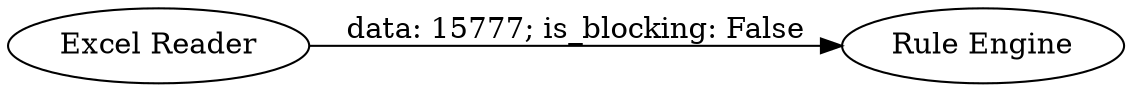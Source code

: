 digraph {
	"5607600894737951135_1" [label="Excel Reader"]
	"5607600894737951135_2" [label="Rule Engine"]
	"5607600894737951135_1" -> "5607600894737951135_2" [label="data: 15777; is_blocking: False"]
	rankdir=LR
}
